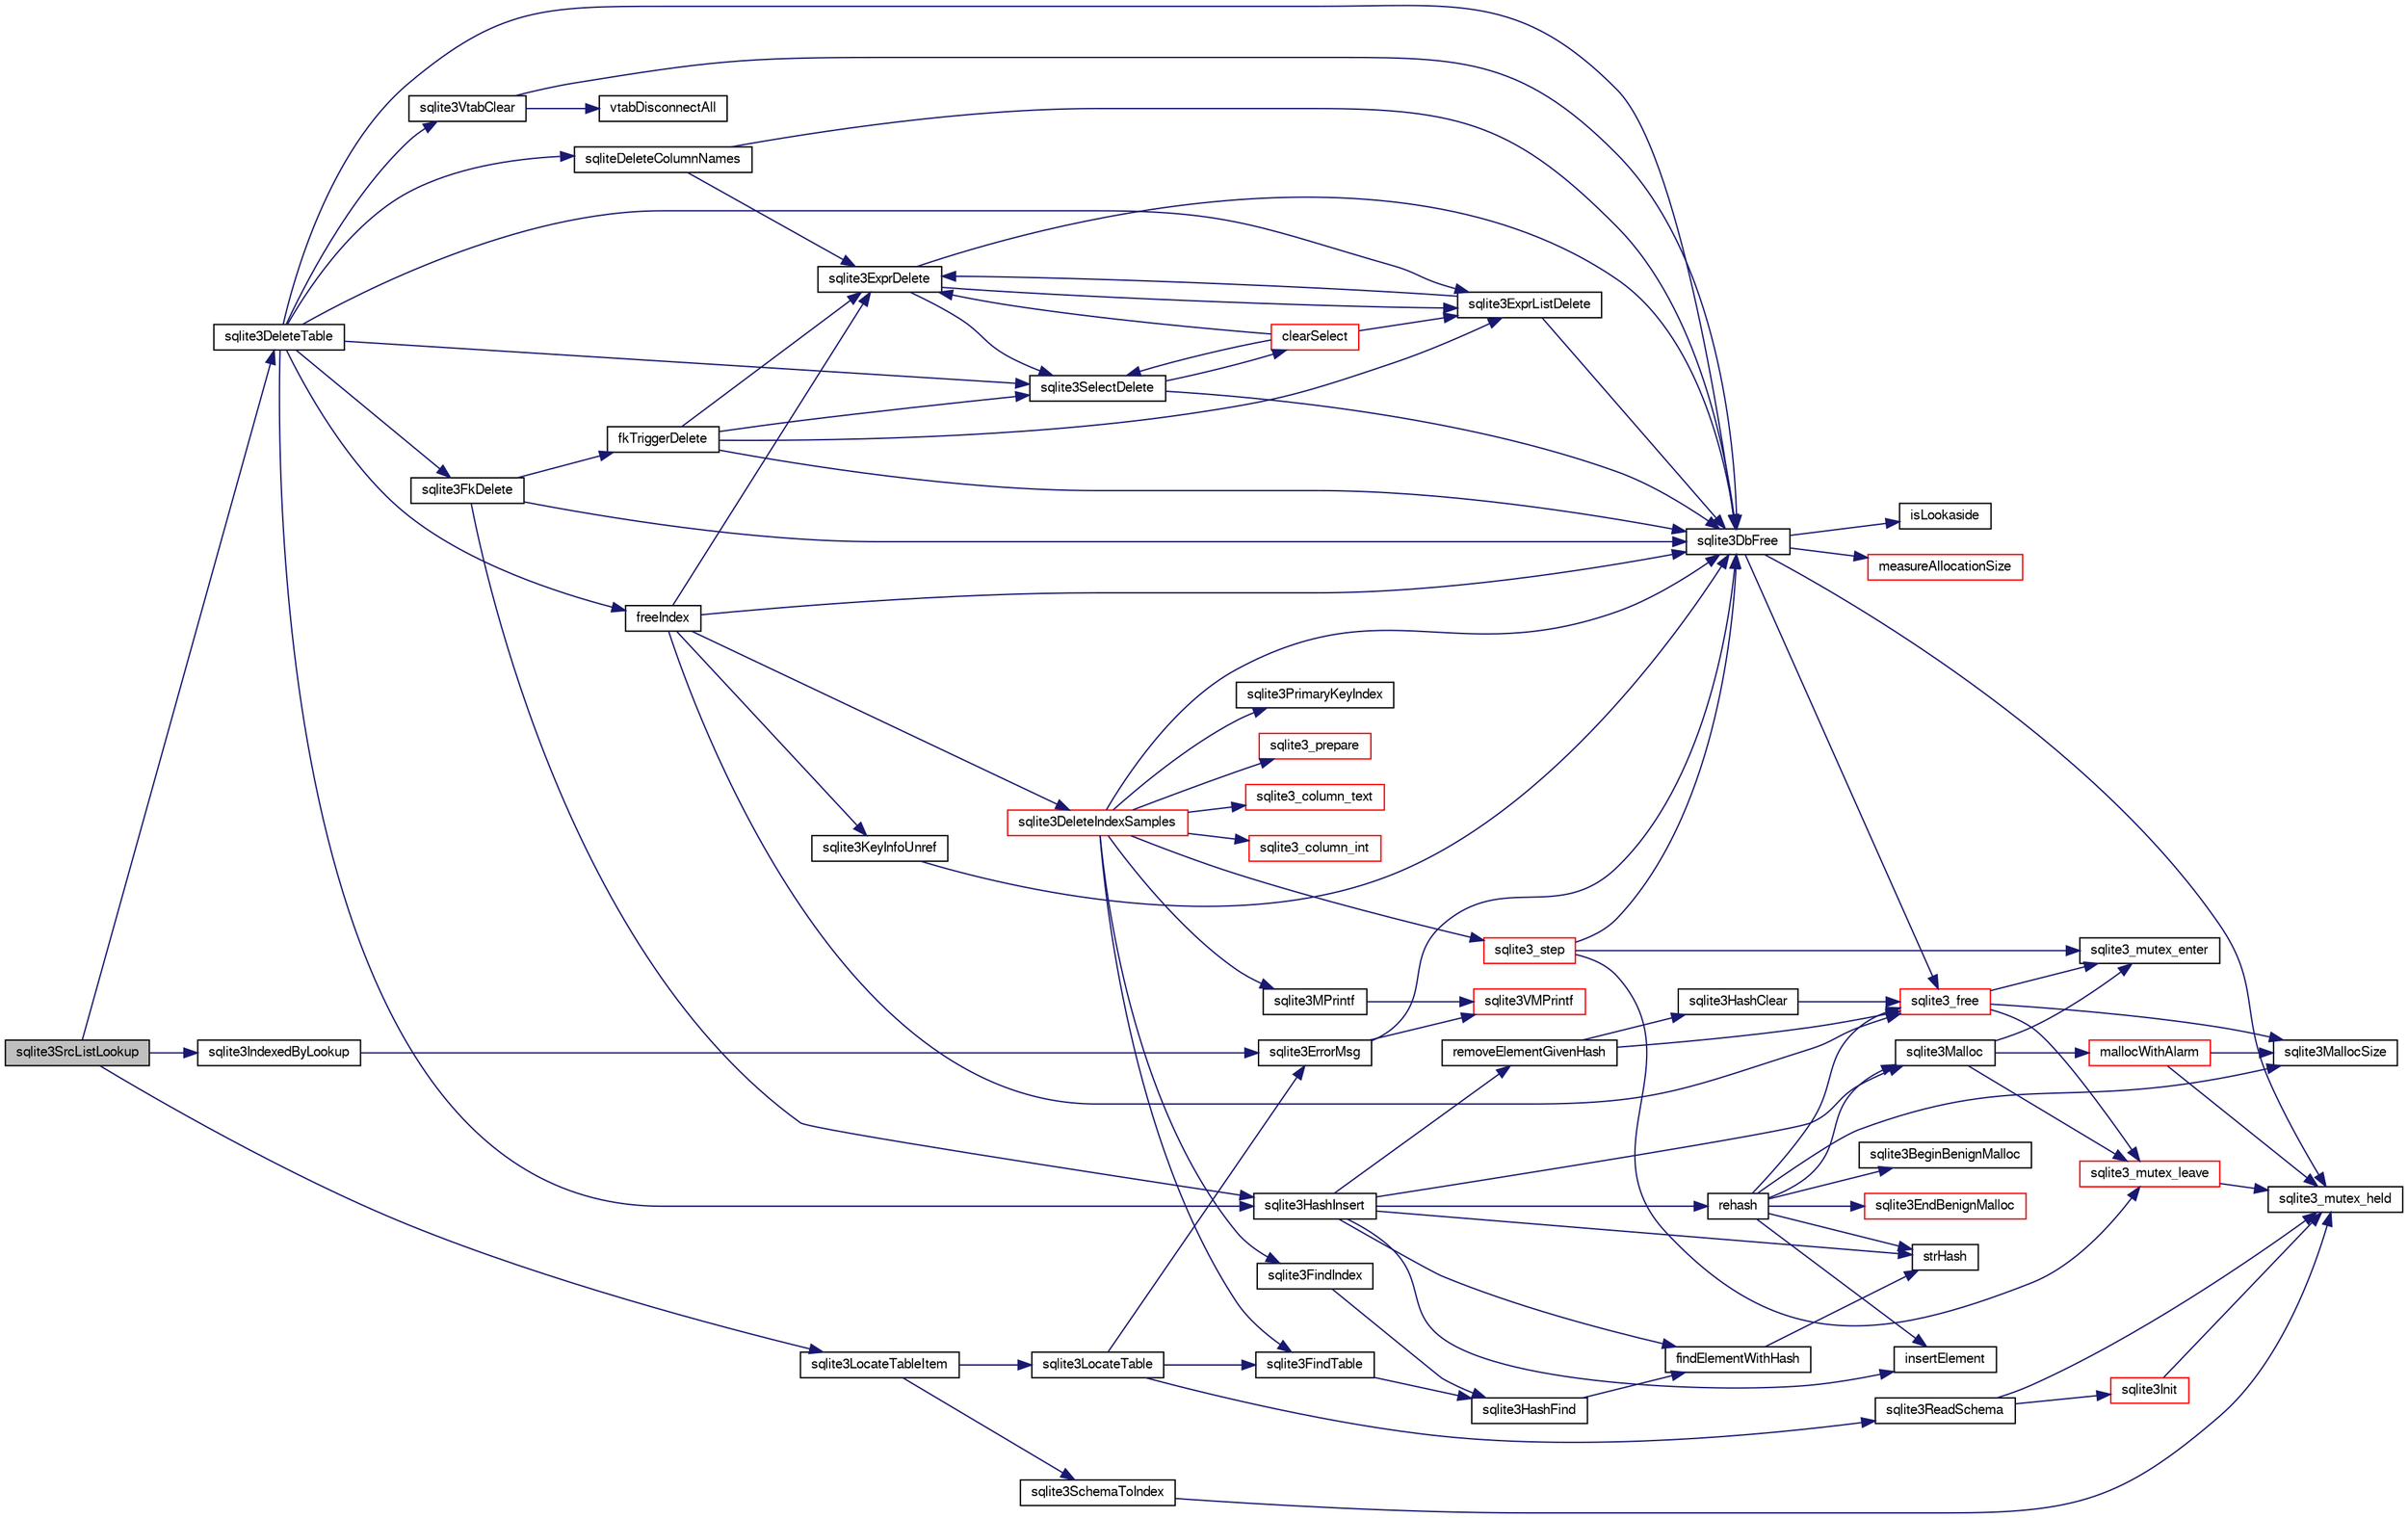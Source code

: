 digraph "sqlite3SrcListLookup"
{
  edge [fontname="FreeSans",fontsize="10",labelfontname="FreeSans",labelfontsize="10"];
  node [fontname="FreeSans",fontsize="10",shape=record];
  rankdir="LR";
  Node706552 [label="sqlite3SrcListLookup",height=0.2,width=0.4,color="black", fillcolor="grey75", style="filled", fontcolor="black"];
  Node706552 -> Node706553 [color="midnightblue",fontsize="10",style="solid",fontname="FreeSans"];
  Node706553 [label="sqlite3LocateTableItem",height=0.2,width=0.4,color="black", fillcolor="white", style="filled",URL="$sqlite3_8c.html#ac80229652e6d3200bd88dff77f874888"];
  Node706553 -> Node706554 [color="midnightblue",fontsize="10",style="solid",fontname="FreeSans"];
  Node706554 [label="sqlite3SchemaToIndex",height=0.2,width=0.4,color="black", fillcolor="white", style="filled",URL="$sqlite3_8c.html#ad9ef77a42022f1f8c8ab71b5761f5134"];
  Node706554 -> Node706555 [color="midnightblue",fontsize="10",style="solid",fontname="FreeSans"];
  Node706555 [label="sqlite3_mutex_held",height=0.2,width=0.4,color="black", fillcolor="white", style="filled",URL="$sqlite3_8c.html#acf77da68932b6bc163c5e68547ecc3e7"];
  Node706553 -> Node706556 [color="midnightblue",fontsize="10",style="solid",fontname="FreeSans"];
  Node706556 [label="sqlite3LocateTable",height=0.2,width=0.4,color="black", fillcolor="white", style="filled",URL="$sqlite3_8c.html#adfeea5b18971250d4ff7f5a44e134d75"];
  Node706556 -> Node706557 [color="midnightblue",fontsize="10",style="solid",fontname="FreeSans"];
  Node706557 [label="sqlite3ReadSchema",height=0.2,width=0.4,color="black", fillcolor="white", style="filled",URL="$sqlite3_8c.html#ac41a97f30334f7d35b2b5713097eca90"];
  Node706557 -> Node706555 [color="midnightblue",fontsize="10",style="solid",fontname="FreeSans"];
  Node706557 -> Node706558 [color="midnightblue",fontsize="10",style="solid",fontname="FreeSans"];
  Node706558 [label="sqlite3Init",height=0.2,width=0.4,color="red", fillcolor="white", style="filled",URL="$sqlite3_8c.html#aed74e3dc765631a833f522f425ff5a48"];
  Node706558 -> Node706555 [color="midnightblue",fontsize="10",style="solid",fontname="FreeSans"];
  Node706556 -> Node706893 [color="midnightblue",fontsize="10",style="solid",fontname="FreeSans"];
  Node706893 [label="sqlite3FindTable",height=0.2,width=0.4,color="black", fillcolor="white", style="filled",URL="$sqlite3_8c.html#afa51dbee6173bf3a8a3df76b07cea789"];
  Node706893 -> Node706892 [color="midnightblue",fontsize="10",style="solid",fontname="FreeSans"];
  Node706892 [label="sqlite3HashFind",height=0.2,width=0.4,color="black", fillcolor="white", style="filled",URL="$sqlite3_8c.html#a8ca124229470a66b4c9c141ded48e2aa"];
  Node706892 -> Node706883 [color="midnightblue",fontsize="10",style="solid",fontname="FreeSans"];
  Node706883 [label="findElementWithHash",height=0.2,width=0.4,color="black", fillcolor="white", style="filled",URL="$sqlite3_8c.html#a75c0f574fa5d51702434c6e980d57d7f"];
  Node706883 -> Node706884 [color="midnightblue",fontsize="10",style="solid",fontname="FreeSans"];
  Node706884 [label="strHash",height=0.2,width=0.4,color="black", fillcolor="white", style="filled",URL="$sqlite3_8c.html#ad7193605dadc27cf291d54e15bdd011d"];
  Node706556 -> Node706871 [color="midnightblue",fontsize="10",style="solid",fontname="FreeSans"];
  Node706871 [label="sqlite3ErrorMsg",height=0.2,width=0.4,color="black", fillcolor="white", style="filled",URL="$sqlite3_8c.html#aee2798e173651adae0f9c85469f3457d"];
  Node706871 -> Node706563 [color="midnightblue",fontsize="10",style="solid",fontname="FreeSans"];
  Node706563 [label="sqlite3VMPrintf",height=0.2,width=0.4,color="red", fillcolor="white", style="filled",URL="$sqlite3_8c.html#a05535d0982ef06fbc2ee8195ebbae689"];
  Node706871 -> Node706571 [color="midnightblue",fontsize="10",style="solid",fontname="FreeSans"];
  Node706571 [label="sqlite3DbFree",height=0.2,width=0.4,color="black", fillcolor="white", style="filled",URL="$sqlite3_8c.html#ac70ab821a6607b4a1b909582dc37a069"];
  Node706571 -> Node706555 [color="midnightblue",fontsize="10",style="solid",fontname="FreeSans"];
  Node706571 -> Node706572 [color="midnightblue",fontsize="10",style="solid",fontname="FreeSans"];
  Node706572 [label="measureAllocationSize",height=0.2,width=0.4,color="red", fillcolor="white", style="filled",URL="$sqlite3_8c.html#a45731e644a22fdb756e2b6337224217a"];
  Node706571 -> Node706575 [color="midnightblue",fontsize="10",style="solid",fontname="FreeSans"];
  Node706575 [label="isLookaside",height=0.2,width=0.4,color="black", fillcolor="white", style="filled",URL="$sqlite3_8c.html#a770fa05ff9717b75e16f4d968a77b897"];
  Node706571 -> Node706576 [color="midnightblue",fontsize="10",style="solid",fontname="FreeSans"];
  Node706576 [label="sqlite3_free",height=0.2,width=0.4,color="red", fillcolor="white", style="filled",URL="$sqlite3_8c.html#a6552349e36a8a691af5487999ab09519"];
  Node706576 -> Node706577 [color="midnightblue",fontsize="10",style="solid",fontname="FreeSans"];
  Node706577 [label="sqlite3_mutex_enter",height=0.2,width=0.4,color="black", fillcolor="white", style="filled",URL="$sqlite3_8c.html#a1c12cde690bd89f104de5cbad12a6bf5"];
  Node706576 -> Node706574 [color="midnightblue",fontsize="10",style="solid",fontname="FreeSans"];
  Node706574 [label="sqlite3MallocSize",height=0.2,width=0.4,color="black", fillcolor="white", style="filled",URL="$sqlite3_8c.html#acf5d2a5f35270bafb050bd2def576955"];
  Node706576 -> Node706579 [color="midnightblue",fontsize="10",style="solid",fontname="FreeSans"];
  Node706579 [label="sqlite3_mutex_leave",height=0.2,width=0.4,color="red", fillcolor="white", style="filled",URL="$sqlite3_8c.html#a5838d235601dbd3c1fa993555c6bcc93"];
  Node706579 -> Node706555 [color="midnightblue",fontsize="10",style="solid",fontname="FreeSans"];
  Node706552 -> Node706881 [color="midnightblue",fontsize="10",style="solid",fontname="FreeSans"];
  Node706881 [label="sqlite3DeleteTable",height=0.2,width=0.4,color="black", fillcolor="white", style="filled",URL="$sqlite3_8c.html#a7fd3d507375a381a3807f92735318973"];
  Node706881 -> Node706882 [color="midnightblue",fontsize="10",style="solid",fontname="FreeSans"];
  Node706882 [label="sqlite3HashInsert",height=0.2,width=0.4,color="black", fillcolor="white", style="filled",URL="$sqlite3_8c.html#aebbc6c13b3c139d5f3463938f441da3d"];
  Node706882 -> Node706883 [color="midnightblue",fontsize="10",style="solid",fontname="FreeSans"];
  Node706882 -> Node706885 [color="midnightblue",fontsize="10",style="solid",fontname="FreeSans"];
  Node706885 [label="removeElementGivenHash",height=0.2,width=0.4,color="black", fillcolor="white", style="filled",URL="$sqlite3_8c.html#a97ff4ac3846af0f8caf5426adfa2808a"];
  Node706885 -> Node706576 [color="midnightblue",fontsize="10",style="solid",fontname="FreeSans"];
  Node706885 -> Node706886 [color="midnightblue",fontsize="10",style="solid",fontname="FreeSans"];
  Node706886 [label="sqlite3HashClear",height=0.2,width=0.4,color="black", fillcolor="white", style="filled",URL="$sqlite3_8c.html#acc7a2dfa6603c59af14b3792fe463c73"];
  Node706886 -> Node706576 [color="midnightblue",fontsize="10",style="solid",fontname="FreeSans"];
  Node706882 -> Node706583 [color="midnightblue",fontsize="10",style="solid",fontname="FreeSans"];
  Node706583 [label="sqlite3Malloc",height=0.2,width=0.4,color="black", fillcolor="white", style="filled",URL="$sqlite3_8c.html#a361a2eaa846b1885f123abe46f5d8b2b"];
  Node706583 -> Node706577 [color="midnightblue",fontsize="10",style="solid",fontname="FreeSans"];
  Node706583 -> Node706584 [color="midnightblue",fontsize="10",style="solid",fontname="FreeSans"];
  Node706584 [label="mallocWithAlarm",height=0.2,width=0.4,color="red", fillcolor="white", style="filled",URL="$sqlite3_8c.html#ab070d5cf8e48ec8a6a43cf025d48598b"];
  Node706584 -> Node706555 [color="midnightblue",fontsize="10",style="solid",fontname="FreeSans"];
  Node706584 -> Node706574 [color="midnightblue",fontsize="10",style="solid",fontname="FreeSans"];
  Node706583 -> Node706579 [color="midnightblue",fontsize="10",style="solid",fontname="FreeSans"];
  Node706882 -> Node706887 [color="midnightblue",fontsize="10",style="solid",fontname="FreeSans"];
  Node706887 [label="rehash",height=0.2,width=0.4,color="black", fillcolor="white", style="filled",URL="$sqlite3_8c.html#a4851529638f6c7af16239ee6e2dcc628"];
  Node706887 -> Node706636 [color="midnightblue",fontsize="10",style="solid",fontname="FreeSans"];
  Node706636 [label="sqlite3BeginBenignMalloc",height=0.2,width=0.4,color="black", fillcolor="white", style="filled",URL="$sqlite3_8c.html#a3344c0e2b1b6df701a1cb326602fac14"];
  Node706887 -> Node706583 [color="midnightblue",fontsize="10",style="solid",fontname="FreeSans"];
  Node706887 -> Node706637 [color="midnightblue",fontsize="10",style="solid",fontname="FreeSans"];
  Node706637 [label="sqlite3EndBenignMalloc",height=0.2,width=0.4,color="red", fillcolor="white", style="filled",URL="$sqlite3_8c.html#a4582127cc64d483dc66c7acf9d8d8fbb"];
  Node706887 -> Node706576 [color="midnightblue",fontsize="10",style="solid",fontname="FreeSans"];
  Node706887 -> Node706574 [color="midnightblue",fontsize="10",style="solid",fontname="FreeSans"];
  Node706887 -> Node706884 [color="midnightblue",fontsize="10",style="solid",fontname="FreeSans"];
  Node706887 -> Node706888 [color="midnightblue",fontsize="10",style="solid",fontname="FreeSans"];
  Node706888 [label="insertElement",height=0.2,width=0.4,color="black", fillcolor="white", style="filled",URL="$sqlite3_8c.html#a011f717fc5c46f03d78bf81b6714e0ee"];
  Node706882 -> Node706884 [color="midnightblue",fontsize="10",style="solid",fontname="FreeSans"];
  Node706882 -> Node706888 [color="midnightblue",fontsize="10",style="solid",fontname="FreeSans"];
  Node706881 -> Node706889 [color="midnightblue",fontsize="10",style="solid",fontname="FreeSans"];
  Node706889 [label="freeIndex",height=0.2,width=0.4,color="black", fillcolor="white", style="filled",URL="$sqlite3_8c.html#a00907c99c18d5bcb9d0b38c077146c31"];
  Node706889 -> Node706890 [color="midnightblue",fontsize="10",style="solid",fontname="FreeSans"];
  Node706890 [label="sqlite3DeleteIndexSamples",height=0.2,width=0.4,color="red", fillcolor="white", style="filled",URL="$sqlite3_8c.html#aaeda0302fbf61397ec009f65bed047ef"];
  Node706890 -> Node706571 [color="midnightblue",fontsize="10",style="solid",fontname="FreeSans"];
  Node706890 -> Node706891 [color="midnightblue",fontsize="10",style="solid",fontname="FreeSans"];
  Node706891 [label="sqlite3FindIndex",height=0.2,width=0.4,color="black", fillcolor="white", style="filled",URL="$sqlite3_8c.html#a79fb99db8d0f914bb72dd374ae088512"];
  Node706891 -> Node706892 [color="midnightblue",fontsize="10",style="solid",fontname="FreeSans"];
  Node706890 -> Node706893 [color="midnightblue",fontsize="10",style="solid",fontname="FreeSans"];
  Node706890 -> Node706894 [color="midnightblue",fontsize="10",style="solid",fontname="FreeSans"];
  Node706894 [label="sqlite3PrimaryKeyIndex",height=0.2,width=0.4,color="black", fillcolor="white", style="filled",URL="$sqlite3_8c.html#af6edde3fbbd22a22b86ad32677fad95b"];
  Node706890 -> Node706826 [color="midnightblue",fontsize="10",style="solid",fontname="FreeSans"];
  Node706826 [label="sqlite3MPrintf",height=0.2,width=0.4,color="black", fillcolor="white", style="filled",URL="$sqlite3_8c.html#a208ef0df84e9778778804a19af03efea"];
  Node706826 -> Node706563 [color="midnightblue",fontsize="10",style="solid",fontname="FreeSans"];
  Node706890 -> Node706848 [color="midnightblue",fontsize="10",style="solid",fontname="FreeSans"];
  Node706848 [label="sqlite3_prepare",height=0.2,width=0.4,color="red", fillcolor="white", style="filled",URL="$sqlite3_8c.html#a8c39e7b9dbeff01f0a399b46d4b29f1c"];
  Node706890 -> Node706895 [color="midnightblue",fontsize="10",style="solid",fontname="FreeSans"];
  Node706895 [label="sqlite3_step",height=0.2,width=0.4,color="red", fillcolor="white", style="filled",URL="$sqlite3_8c.html#ac1e491ce36b7471eb28387f7d3c74334"];
  Node706895 -> Node706577 [color="midnightblue",fontsize="10",style="solid",fontname="FreeSans"];
  Node706895 -> Node706571 [color="midnightblue",fontsize="10",style="solid",fontname="FreeSans"];
  Node706895 -> Node706579 [color="midnightblue",fontsize="10",style="solid",fontname="FreeSans"];
  Node706890 -> Node707395 [color="midnightblue",fontsize="10",style="solid",fontname="FreeSans"];
  Node707395 [label="sqlite3_column_text",height=0.2,width=0.4,color="red", fillcolor="white", style="filled",URL="$sqlite3_8c.html#aee36f5eaf67b425ddf6f9b7a2004d018"];
  Node706890 -> Node707498 [color="midnightblue",fontsize="10",style="solid",fontname="FreeSans"];
  Node707498 [label="sqlite3_column_int",height=0.2,width=0.4,color="red", fillcolor="white", style="filled",URL="$sqlite3_8c.html#a6bd16f5b3266f473e37e8e3d4ebb4290"];
  Node706889 -> Node707405 [color="midnightblue",fontsize="10",style="solid",fontname="FreeSans"];
  Node707405 [label="sqlite3KeyInfoUnref",height=0.2,width=0.4,color="black", fillcolor="white", style="filled",URL="$sqlite3_8c.html#ac94cc1874ab0865db1dbbefd3886ba4a"];
  Node707405 -> Node706571 [color="midnightblue",fontsize="10",style="solid",fontname="FreeSans"];
  Node706889 -> Node706879 [color="midnightblue",fontsize="10",style="solid",fontname="FreeSans"];
  Node706879 [label="sqlite3ExprDelete",height=0.2,width=0.4,color="black", fillcolor="white", style="filled",URL="$sqlite3_8c.html#ae4e21ab5918e0428fbaa9e615dceb309"];
  Node706879 -> Node706571 [color="midnightblue",fontsize="10",style="solid",fontname="FreeSans"];
  Node706879 -> Node706876 [color="midnightblue",fontsize="10",style="solid",fontname="FreeSans"];
  Node706876 [label="sqlite3SelectDelete",height=0.2,width=0.4,color="black", fillcolor="white", style="filled",URL="$sqlite3_8c.html#a0f56959f0acac85496744f0d068854a0"];
  Node706876 -> Node706877 [color="midnightblue",fontsize="10",style="solid",fontname="FreeSans"];
  Node706877 [label="clearSelect",height=0.2,width=0.4,color="red", fillcolor="white", style="filled",URL="$sqlite3_8c.html#ac083bac4f2f02c26aa02fc24ca8c2dd9"];
  Node706877 -> Node706878 [color="midnightblue",fontsize="10",style="solid",fontname="FreeSans"];
  Node706878 [label="sqlite3ExprListDelete",height=0.2,width=0.4,color="black", fillcolor="white", style="filled",URL="$sqlite3_8c.html#ae9cd46eac81e86a04ed8c09b99fc3c10"];
  Node706878 -> Node706879 [color="midnightblue",fontsize="10",style="solid",fontname="FreeSans"];
  Node706878 -> Node706571 [color="midnightblue",fontsize="10",style="solid",fontname="FreeSans"];
  Node706877 -> Node706879 [color="midnightblue",fontsize="10",style="solid",fontname="FreeSans"];
  Node706877 -> Node706876 [color="midnightblue",fontsize="10",style="solid",fontname="FreeSans"];
  Node706876 -> Node706571 [color="midnightblue",fontsize="10",style="solid",fontname="FreeSans"];
  Node706879 -> Node706878 [color="midnightblue",fontsize="10",style="solid",fontname="FreeSans"];
  Node706889 -> Node706571 [color="midnightblue",fontsize="10",style="solid",fontname="FreeSans"];
  Node706889 -> Node706576 [color="midnightblue",fontsize="10",style="solid",fontname="FreeSans"];
  Node706881 -> Node707502 [color="midnightblue",fontsize="10",style="solid",fontname="FreeSans"];
  Node707502 [label="sqlite3FkDelete",height=0.2,width=0.4,color="black", fillcolor="white", style="filled",URL="$sqlite3_8c.html#a59a33da6c4e11d3f99b15eafdc01f013"];
  Node707502 -> Node706882 [color="midnightblue",fontsize="10",style="solid",fontname="FreeSans"];
  Node707502 -> Node707503 [color="midnightblue",fontsize="10",style="solid",fontname="FreeSans"];
  Node707503 [label="fkTriggerDelete",height=0.2,width=0.4,color="black", fillcolor="white", style="filled",URL="$sqlite3_8c.html#a45e39c07b1ac453fc3ee0d8779da2cc1"];
  Node707503 -> Node706879 [color="midnightblue",fontsize="10",style="solid",fontname="FreeSans"];
  Node707503 -> Node706878 [color="midnightblue",fontsize="10",style="solid",fontname="FreeSans"];
  Node707503 -> Node706876 [color="midnightblue",fontsize="10",style="solid",fontname="FreeSans"];
  Node707503 -> Node706571 [color="midnightblue",fontsize="10",style="solid",fontname="FreeSans"];
  Node707502 -> Node706571 [color="midnightblue",fontsize="10",style="solid",fontname="FreeSans"];
  Node706881 -> Node707504 [color="midnightblue",fontsize="10",style="solid",fontname="FreeSans"];
  Node707504 [label="sqliteDeleteColumnNames",height=0.2,width=0.4,color="black", fillcolor="white", style="filled",URL="$sqlite3_8c.html#a30fd46bd85a745b908f382e5dd74c38a"];
  Node707504 -> Node706571 [color="midnightblue",fontsize="10",style="solid",fontname="FreeSans"];
  Node707504 -> Node706879 [color="midnightblue",fontsize="10",style="solid",fontname="FreeSans"];
  Node706881 -> Node706571 [color="midnightblue",fontsize="10",style="solid",fontname="FreeSans"];
  Node706881 -> Node706876 [color="midnightblue",fontsize="10",style="solid",fontname="FreeSans"];
  Node706881 -> Node706878 [color="midnightblue",fontsize="10",style="solid",fontname="FreeSans"];
  Node706881 -> Node707505 [color="midnightblue",fontsize="10",style="solid",fontname="FreeSans"];
  Node707505 [label="sqlite3VtabClear",height=0.2,width=0.4,color="black", fillcolor="white", style="filled",URL="$sqlite3_8c.html#a0690ffd2d2e58bd4ed1ce4f1e35c1ef1"];
  Node707505 -> Node707484 [color="midnightblue",fontsize="10",style="solid",fontname="FreeSans"];
  Node707484 [label="vtabDisconnectAll",height=0.2,width=0.4,color="black", fillcolor="white", style="filled",URL="$sqlite3_8c.html#aa3d5506c2557b3e090d8409b5ee27d29"];
  Node707505 -> Node706571 [color="midnightblue",fontsize="10",style="solid",fontname="FreeSans"];
  Node706552 -> Node707513 [color="midnightblue",fontsize="10",style="solid",fontname="FreeSans"];
  Node707513 [label="sqlite3IndexedByLookup",height=0.2,width=0.4,color="black", fillcolor="white", style="filled",URL="$sqlite3_8c.html#adce623dd7c639a56080e4255c7404666"];
  Node707513 -> Node706871 [color="midnightblue",fontsize="10",style="solid",fontname="FreeSans"];
}
